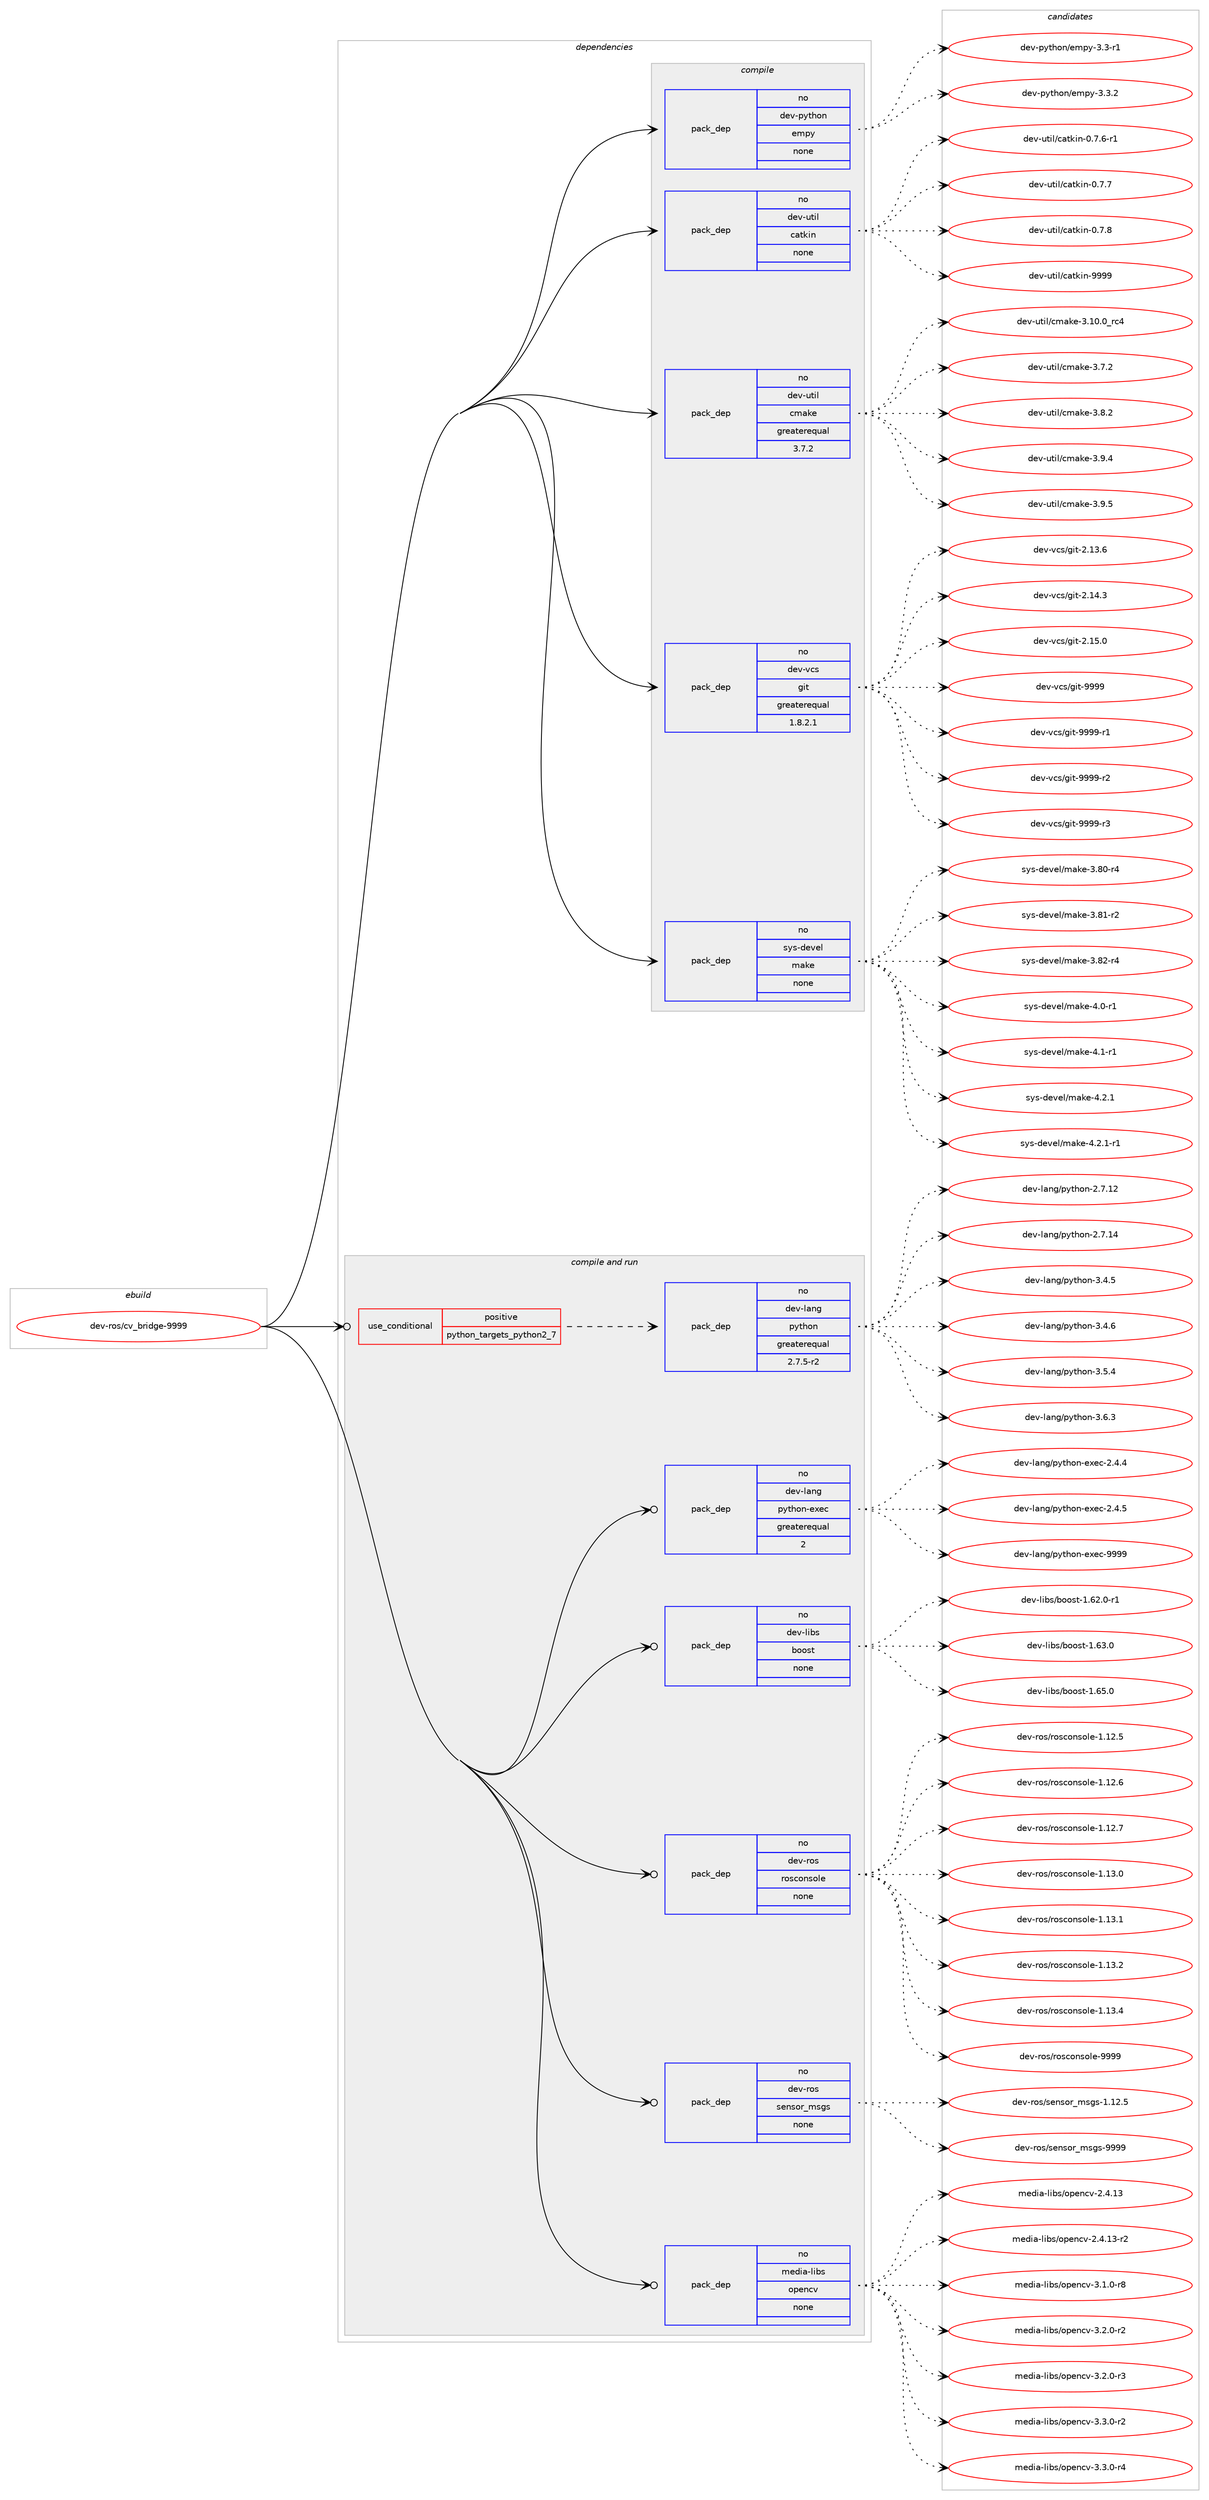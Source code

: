 digraph prolog {

# *************
# Graph options
# *************

newrank=true;
concentrate=true;
compound=true;
graph [rankdir=LR,fontname=Helvetica,fontsize=10,ranksep=1.5];#, ranksep=2.5, nodesep=0.2];
edge  [arrowhead=vee];
node  [fontname=Helvetica,fontsize=10];

# **********
# The ebuild
# **********

subgraph cluster_leftcol {
color=gray;
rank=same;
label=<<i>ebuild</i>>;
id [label="dev-ros/cv_bridge-9999", color=red, width=4, href="../dev-ros/cv_bridge-9999.svg"];
}

# ****************
# The dependencies
# ****************

subgraph cluster_midcol {
color=gray;
label=<<i>dependencies</i>>;
subgraph cluster_compile {
fillcolor="#eeeeee";
style=filled;
label=<<i>compile</i>>;
subgraph pack150847 {
dependency199973 [label=<<TABLE BORDER="0" CELLBORDER="1" CELLSPACING="0" CELLPADDING="4" WIDTH="220"><TR><TD ROWSPAN="6" CELLPADDING="30">pack_dep</TD></TR><TR><TD WIDTH="110">no</TD></TR><TR><TD>dev-python</TD></TR><TR><TD>empy</TD></TR><TR><TD>none</TD></TR><TR><TD></TD></TR></TABLE>>, shape=none, color=blue];
}
id:e -> dependency199973:w [weight=20,style="solid",arrowhead="vee"];
subgraph pack150848 {
dependency199974 [label=<<TABLE BORDER="0" CELLBORDER="1" CELLSPACING="0" CELLPADDING="4" WIDTH="220"><TR><TD ROWSPAN="6" CELLPADDING="30">pack_dep</TD></TR><TR><TD WIDTH="110">no</TD></TR><TR><TD>dev-util</TD></TR><TR><TD>catkin</TD></TR><TR><TD>none</TD></TR><TR><TD></TD></TR></TABLE>>, shape=none, color=blue];
}
id:e -> dependency199974:w [weight=20,style="solid",arrowhead="vee"];
subgraph pack150849 {
dependency199975 [label=<<TABLE BORDER="0" CELLBORDER="1" CELLSPACING="0" CELLPADDING="4" WIDTH="220"><TR><TD ROWSPAN="6" CELLPADDING="30">pack_dep</TD></TR><TR><TD WIDTH="110">no</TD></TR><TR><TD>dev-util</TD></TR><TR><TD>cmake</TD></TR><TR><TD>greaterequal</TD></TR><TR><TD>3.7.2</TD></TR></TABLE>>, shape=none, color=blue];
}
id:e -> dependency199975:w [weight=20,style="solid",arrowhead="vee"];
subgraph pack150850 {
dependency199976 [label=<<TABLE BORDER="0" CELLBORDER="1" CELLSPACING="0" CELLPADDING="4" WIDTH="220"><TR><TD ROWSPAN="6" CELLPADDING="30">pack_dep</TD></TR><TR><TD WIDTH="110">no</TD></TR><TR><TD>dev-vcs</TD></TR><TR><TD>git</TD></TR><TR><TD>greaterequal</TD></TR><TR><TD>1.8.2.1</TD></TR></TABLE>>, shape=none, color=blue];
}
id:e -> dependency199976:w [weight=20,style="solid",arrowhead="vee"];
subgraph pack150851 {
dependency199977 [label=<<TABLE BORDER="0" CELLBORDER="1" CELLSPACING="0" CELLPADDING="4" WIDTH="220"><TR><TD ROWSPAN="6" CELLPADDING="30">pack_dep</TD></TR><TR><TD WIDTH="110">no</TD></TR><TR><TD>sys-devel</TD></TR><TR><TD>make</TD></TR><TR><TD>none</TD></TR><TR><TD></TD></TR></TABLE>>, shape=none, color=blue];
}
id:e -> dependency199977:w [weight=20,style="solid",arrowhead="vee"];
}
subgraph cluster_compileandrun {
fillcolor="#eeeeee";
style=filled;
label=<<i>compile and run</i>>;
subgraph cond45139 {
dependency199978 [label=<<TABLE BORDER="0" CELLBORDER="1" CELLSPACING="0" CELLPADDING="4"><TR><TD ROWSPAN="3" CELLPADDING="10">use_conditional</TD></TR><TR><TD>positive</TD></TR><TR><TD>python_targets_python2_7</TD></TR></TABLE>>, shape=none, color=red];
subgraph pack150852 {
dependency199979 [label=<<TABLE BORDER="0" CELLBORDER="1" CELLSPACING="0" CELLPADDING="4" WIDTH="220"><TR><TD ROWSPAN="6" CELLPADDING="30">pack_dep</TD></TR><TR><TD WIDTH="110">no</TD></TR><TR><TD>dev-lang</TD></TR><TR><TD>python</TD></TR><TR><TD>greaterequal</TD></TR><TR><TD>2.7.5-r2</TD></TR></TABLE>>, shape=none, color=blue];
}
dependency199978:e -> dependency199979:w [weight=20,style="dashed",arrowhead="vee"];
}
id:e -> dependency199978:w [weight=20,style="solid",arrowhead="odotvee"];
subgraph pack150853 {
dependency199980 [label=<<TABLE BORDER="0" CELLBORDER="1" CELLSPACING="0" CELLPADDING="4" WIDTH="220"><TR><TD ROWSPAN="6" CELLPADDING="30">pack_dep</TD></TR><TR><TD WIDTH="110">no</TD></TR><TR><TD>dev-lang</TD></TR><TR><TD>python-exec</TD></TR><TR><TD>greaterequal</TD></TR><TR><TD>2</TD></TR></TABLE>>, shape=none, color=blue];
}
id:e -> dependency199980:w [weight=20,style="solid",arrowhead="odotvee"];
subgraph pack150854 {
dependency199981 [label=<<TABLE BORDER="0" CELLBORDER="1" CELLSPACING="0" CELLPADDING="4" WIDTH="220"><TR><TD ROWSPAN="6" CELLPADDING="30">pack_dep</TD></TR><TR><TD WIDTH="110">no</TD></TR><TR><TD>dev-libs</TD></TR><TR><TD>boost</TD></TR><TR><TD>none</TD></TR><TR><TD></TD></TR></TABLE>>, shape=none, color=blue];
}
id:e -> dependency199981:w [weight=20,style="solid",arrowhead="odotvee"];
subgraph pack150855 {
dependency199982 [label=<<TABLE BORDER="0" CELLBORDER="1" CELLSPACING="0" CELLPADDING="4" WIDTH="220"><TR><TD ROWSPAN="6" CELLPADDING="30">pack_dep</TD></TR><TR><TD WIDTH="110">no</TD></TR><TR><TD>dev-ros</TD></TR><TR><TD>rosconsole</TD></TR><TR><TD>none</TD></TR><TR><TD></TD></TR></TABLE>>, shape=none, color=blue];
}
id:e -> dependency199982:w [weight=20,style="solid",arrowhead="odotvee"];
subgraph pack150856 {
dependency199983 [label=<<TABLE BORDER="0" CELLBORDER="1" CELLSPACING="0" CELLPADDING="4" WIDTH="220"><TR><TD ROWSPAN="6" CELLPADDING="30">pack_dep</TD></TR><TR><TD WIDTH="110">no</TD></TR><TR><TD>dev-ros</TD></TR><TR><TD>sensor_msgs</TD></TR><TR><TD>none</TD></TR><TR><TD></TD></TR></TABLE>>, shape=none, color=blue];
}
id:e -> dependency199983:w [weight=20,style="solid",arrowhead="odotvee"];
subgraph pack150857 {
dependency199984 [label=<<TABLE BORDER="0" CELLBORDER="1" CELLSPACING="0" CELLPADDING="4" WIDTH="220"><TR><TD ROWSPAN="6" CELLPADDING="30">pack_dep</TD></TR><TR><TD WIDTH="110">no</TD></TR><TR><TD>media-libs</TD></TR><TR><TD>opencv</TD></TR><TR><TD>none</TD></TR><TR><TD></TD></TR></TABLE>>, shape=none, color=blue];
}
id:e -> dependency199984:w [weight=20,style="solid",arrowhead="odotvee"];
}
subgraph cluster_run {
fillcolor="#eeeeee";
style=filled;
label=<<i>run</i>>;
}
}

# **************
# The candidates
# **************

subgraph cluster_choices {
rank=same;
color=gray;
label=<<i>candidates</i>>;

subgraph choice150847 {
color=black;
nodesep=1;
choice1001011184511212111610411111047101109112121455146514511449 [label="dev-python/empy-3.3-r1", color=red, width=4,href="../dev-python/empy-3.3-r1.svg"];
choice1001011184511212111610411111047101109112121455146514650 [label="dev-python/empy-3.3.2", color=red, width=4,href="../dev-python/empy-3.3.2.svg"];
dependency199973:e -> choice1001011184511212111610411111047101109112121455146514511449:w [style=dotted,weight="100"];
dependency199973:e -> choice1001011184511212111610411111047101109112121455146514650:w [style=dotted,weight="100"];
}
subgraph choice150848 {
color=black;
nodesep=1;
choice100101118451171161051084799971161071051104548465546544511449 [label="dev-util/catkin-0.7.6-r1", color=red, width=4,href="../dev-util/catkin-0.7.6-r1.svg"];
choice10010111845117116105108479997116107105110454846554655 [label="dev-util/catkin-0.7.7", color=red, width=4,href="../dev-util/catkin-0.7.7.svg"];
choice10010111845117116105108479997116107105110454846554656 [label="dev-util/catkin-0.7.8", color=red, width=4,href="../dev-util/catkin-0.7.8.svg"];
choice100101118451171161051084799971161071051104557575757 [label="dev-util/catkin-9999", color=red, width=4,href="../dev-util/catkin-9999.svg"];
dependency199974:e -> choice100101118451171161051084799971161071051104548465546544511449:w [style=dotted,weight="100"];
dependency199974:e -> choice10010111845117116105108479997116107105110454846554655:w [style=dotted,weight="100"];
dependency199974:e -> choice10010111845117116105108479997116107105110454846554656:w [style=dotted,weight="100"];
dependency199974:e -> choice100101118451171161051084799971161071051104557575757:w [style=dotted,weight="100"];
}
subgraph choice150849 {
color=black;
nodesep=1;
choice1001011184511711610510847991099710710145514649484648951149952 [label="dev-util/cmake-3.10.0_rc4", color=red, width=4,href="../dev-util/cmake-3.10.0_rc4.svg"];
choice10010111845117116105108479910997107101455146554650 [label="dev-util/cmake-3.7.2", color=red, width=4,href="../dev-util/cmake-3.7.2.svg"];
choice10010111845117116105108479910997107101455146564650 [label="dev-util/cmake-3.8.2", color=red, width=4,href="../dev-util/cmake-3.8.2.svg"];
choice10010111845117116105108479910997107101455146574652 [label="dev-util/cmake-3.9.4", color=red, width=4,href="../dev-util/cmake-3.9.4.svg"];
choice10010111845117116105108479910997107101455146574653 [label="dev-util/cmake-3.9.5", color=red, width=4,href="../dev-util/cmake-3.9.5.svg"];
dependency199975:e -> choice1001011184511711610510847991099710710145514649484648951149952:w [style=dotted,weight="100"];
dependency199975:e -> choice10010111845117116105108479910997107101455146554650:w [style=dotted,weight="100"];
dependency199975:e -> choice10010111845117116105108479910997107101455146564650:w [style=dotted,weight="100"];
dependency199975:e -> choice10010111845117116105108479910997107101455146574652:w [style=dotted,weight="100"];
dependency199975:e -> choice10010111845117116105108479910997107101455146574653:w [style=dotted,weight="100"];
}
subgraph choice150850 {
color=black;
nodesep=1;
choice10010111845118991154710310511645504649514654 [label="dev-vcs/git-2.13.6", color=red, width=4,href="../dev-vcs/git-2.13.6.svg"];
choice10010111845118991154710310511645504649524651 [label="dev-vcs/git-2.14.3", color=red, width=4,href="../dev-vcs/git-2.14.3.svg"];
choice10010111845118991154710310511645504649534648 [label="dev-vcs/git-2.15.0", color=red, width=4,href="../dev-vcs/git-2.15.0.svg"];
choice1001011184511899115471031051164557575757 [label="dev-vcs/git-9999", color=red, width=4,href="../dev-vcs/git-9999.svg"];
choice10010111845118991154710310511645575757574511449 [label="dev-vcs/git-9999-r1", color=red, width=4,href="../dev-vcs/git-9999-r1.svg"];
choice10010111845118991154710310511645575757574511450 [label="dev-vcs/git-9999-r2", color=red, width=4,href="../dev-vcs/git-9999-r2.svg"];
choice10010111845118991154710310511645575757574511451 [label="dev-vcs/git-9999-r3", color=red, width=4,href="../dev-vcs/git-9999-r3.svg"];
dependency199976:e -> choice10010111845118991154710310511645504649514654:w [style=dotted,weight="100"];
dependency199976:e -> choice10010111845118991154710310511645504649524651:w [style=dotted,weight="100"];
dependency199976:e -> choice10010111845118991154710310511645504649534648:w [style=dotted,weight="100"];
dependency199976:e -> choice1001011184511899115471031051164557575757:w [style=dotted,weight="100"];
dependency199976:e -> choice10010111845118991154710310511645575757574511449:w [style=dotted,weight="100"];
dependency199976:e -> choice10010111845118991154710310511645575757574511450:w [style=dotted,weight="100"];
dependency199976:e -> choice10010111845118991154710310511645575757574511451:w [style=dotted,weight="100"];
}
subgraph choice150851 {
color=black;
nodesep=1;
choice11512111545100101118101108471099710710145514656484511452 [label="sys-devel/make-3.80-r4", color=red, width=4,href="../sys-devel/make-3.80-r4.svg"];
choice11512111545100101118101108471099710710145514656494511450 [label="sys-devel/make-3.81-r2", color=red, width=4,href="../sys-devel/make-3.81-r2.svg"];
choice11512111545100101118101108471099710710145514656504511452 [label="sys-devel/make-3.82-r4", color=red, width=4,href="../sys-devel/make-3.82-r4.svg"];
choice115121115451001011181011084710997107101455246484511449 [label="sys-devel/make-4.0-r1", color=red, width=4,href="../sys-devel/make-4.0-r1.svg"];
choice115121115451001011181011084710997107101455246494511449 [label="sys-devel/make-4.1-r1", color=red, width=4,href="../sys-devel/make-4.1-r1.svg"];
choice115121115451001011181011084710997107101455246504649 [label="sys-devel/make-4.2.1", color=red, width=4,href="../sys-devel/make-4.2.1.svg"];
choice1151211154510010111810110847109971071014552465046494511449 [label="sys-devel/make-4.2.1-r1", color=red, width=4,href="../sys-devel/make-4.2.1-r1.svg"];
dependency199977:e -> choice11512111545100101118101108471099710710145514656484511452:w [style=dotted,weight="100"];
dependency199977:e -> choice11512111545100101118101108471099710710145514656494511450:w [style=dotted,weight="100"];
dependency199977:e -> choice11512111545100101118101108471099710710145514656504511452:w [style=dotted,weight="100"];
dependency199977:e -> choice115121115451001011181011084710997107101455246484511449:w [style=dotted,weight="100"];
dependency199977:e -> choice115121115451001011181011084710997107101455246494511449:w [style=dotted,weight="100"];
dependency199977:e -> choice115121115451001011181011084710997107101455246504649:w [style=dotted,weight="100"];
dependency199977:e -> choice1151211154510010111810110847109971071014552465046494511449:w [style=dotted,weight="100"];
}
subgraph choice150852 {
color=black;
nodesep=1;
choice10010111845108971101034711212111610411111045504655464950 [label="dev-lang/python-2.7.12", color=red, width=4,href="../dev-lang/python-2.7.12.svg"];
choice10010111845108971101034711212111610411111045504655464952 [label="dev-lang/python-2.7.14", color=red, width=4,href="../dev-lang/python-2.7.14.svg"];
choice100101118451089711010347112121116104111110455146524653 [label="dev-lang/python-3.4.5", color=red, width=4,href="../dev-lang/python-3.4.5.svg"];
choice100101118451089711010347112121116104111110455146524654 [label="dev-lang/python-3.4.6", color=red, width=4,href="../dev-lang/python-3.4.6.svg"];
choice100101118451089711010347112121116104111110455146534652 [label="dev-lang/python-3.5.4", color=red, width=4,href="../dev-lang/python-3.5.4.svg"];
choice100101118451089711010347112121116104111110455146544651 [label="dev-lang/python-3.6.3", color=red, width=4,href="../dev-lang/python-3.6.3.svg"];
dependency199979:e -> choice10010111845108971101034711212111610411111045504655464950:w [style=dotted,weight="100"];
dependency199979:e -> choice10010111845108971101034711212111610411111045504655464952:w [style=dotted,weight="100"];
dependency199979:e -> choice100101118451089711010347112121116104111110455146524653:w [style=dotted,weight="100"];
dependency199979:e -> choice100101118451089711010347112121116104111110455146524654:w [style=dotted,weight="100"];
dependency199979:e -> choice100101118451089711010347112121116104111110455146534652:w [style=dotted,weight="100"];
dependency199979:e -> choice100101118451089711010347112121116104111110455146544651:w [style=dotted,weight="100"];
}
subgraph choice150853 {
color=black;
nodesep=1;
choice1001011184510897110103471121211161041111104510112010199455046524652 [label="dev-lang/python-exec-2.4.4", color=red, width=4,href="../dev-lang/python-exec-2.4.4.svg"];
choice1001011184510897110103471121211161041111104510112010199455046524653 [label="dev-lang/python-exec-2.4.5", color=red, width=4,href="../dev-lang/python-exec-2.4.5.svg"];
choice10010111845108971101034711212111610411111045101120101994557575757 [label="dev-lang/python-exec-9999", color=red, width=4,href="../dev-lang/python-exec-9999.svg"];
dependency199980:e -> choice1001011184510897110103471121211161041111104510112010199455046524652:w [style=dotted,weight="100"];
dependency199980:e -> choice1001011184510897110103471121211161041111104510112010199455046524653:w [style=dotted,weight="100"];
dependency199980:e -> choice10010111845108971101034711212111610411111045101120101994557575757:w [style=dotted,weight="100"];
}
subgraph choice150854 {
color=black;
nodesep=1;
choice10010111845108105981154798111111115116454946545046484511449 [label="dev-libs/boost-1.62.0-r1", color=red, width=4,href="../dev-libs/boost-1.62.0-r1.svg"];
choice1001011184510810598115479811111111511645494654514648 [label="dev-libs/boost-1.63.0", color=red, width=4,href="../dev-libs/boost-1.63.0.svg"];
choice1001011184510810598115479811111111511645494654534648 [label="dev-libs/boost-1.65.0", color=red, width=4,href="../dev-libs/boost-1.65.0.svg"];
dependency199981:e -> choice10010111845108105981154798111111115116454946545046484511449:w [style=dotted,weight="100"];
dependency199981:e -> choice1001011184510810598115479811111111511645494654514648:w [style=dotted,weight="100"];
dependency199981:e -> choice1001011184510810598115479811111111511645494654534648:w [style=dotted,weight="100"];
}
subgraph choice150855 {
color=black;
nodesep=1;
choice10010111845114111115471141111159911111011511110810145494649504653 [label="dev-ros/rosconsole-1.12.5", color=red, width=4,href="../dev-ros/rosconsole-1.12.5.svg"];
choice10010111845114111115471141111159911111011511110810145494649504654 [label="dev-ros/rosconsole-1.12.6", color=red, width=4,href="../dev-ros/rosconsole-1.12.6.svg"];
choice10010111845114111115471141111159911111011511110810145494649504655 [label="dev-ros/rosconsole-1.12.7", color=red, width=4,href="../dev-ros/rosconsole-1.12.7.svg"];
choice10010111845114111115471141111159911111011511110810145494649514648 [label="dev-ros/rosconsole-1.13.0", color=red, width=4,href="../dev-ros/rosconsole-1.13.0.svg"];
choice10010111845114111115471141111159911111011511110810145494649514649 [label="dev-ros/rosconsole-1.13.1", color=red, width=4,href="../dev-ros/rosconsole-1.13.1.svg"];
choice10010111845114111115471141111159911111011511110810145494649514650 [label="dev-ros/rosconsole-1.13.2", color=red, width=4,href="../dev-ros/rosconsole-1.13.2.svg"];
choice10010111845114111115471141111159911111011511110810145494649514652 [label="dev-ros/rosconsole-1.13.4", color=red, width=4,href="../dev-ros/rosconsole-1.13.4.svg"];
choice1001011184511411111547114111115991111101151111081014557575757 [label="dev-ros/rosconsole-9999", color=red, width=4,href="../dev-ros/rosconsole-9999.svg"];
dependency199982:e -> choice10010111845114111115471141111159911111011511110810145494649504653:w [style=dotted,weight="100"];
dependency199982:e -> choice10010111845114111115471141111159911111011511110810145494649504654:w [style=dotted,weight="100"];
dependency199982:e -> choice10010111845114111115471141111159911111011511110810145494649504655:w [style=dotted,weight="100"];
dependency199982:e -> choice10010111845114111115471141111159911111011511110810145494649514648:w [style=dotted,weight="100"];
dependency199982:e -> choice10010111845114111115471141111159911111011511110810145494649514649:w [style=dotted,weight="100"];
dependency199982:e -> choice10010111845114111115471141111159911111011511110810145494649514650:w [style=dotted,weight="100"];
dependency199982:e -> choice10010111845114111115471141111159911111011511110810145494649514652:w [style=dotted,weight="100"];
dependency199982:e -> choice1001011184511411111547114111115991111101151111081014557575757:w [style=dotted,weight="100"];
}
subgraph choice150856 {
color=black;
nodesep=1;
choice10010111845114111115471151011101151111149510911510311545494649504653 [label="dev-ros/sensor_msgs-1.12.5", color=red, width=4,href="../dev-ros/sensor_msgs-1.12.5.svg"];
choice1001011184511411111547115101110115111114951091151031154557575757 [label="dev-ros/sensor_msgs-9999", color=red, width=4,href="../dev-ros/sensor_msgs-9999.svg"];
dependency199983:e -> choice10010111845114111115471151011101151111149510911510311545494649504653:w [style=dotted,weight="100"];
dependency199983:e -> choice1001011184511411111547115101110115111114951091151031154557575757:w [style=dotted,weight="100"];
}
subgraph choice150857 {
color=black;
nodesep=1;
choice109101100105974510810598115471111121011109911845504652464951 [label="media-libs/opencv-2.4.13", color=red, width=4,href="../media-libs/opencv-2.4.13.svg"];
choice1091011001059745108105981154711111210111099118455046524649514511450 [label="media-libs/opencv-2.4.13-r2", color=red, width=4,href="../media-libs/opencv-2.4.13-r2.svg"];
choice10910110010597451081059811547111112101110991184551464946484511456 [label="media-libs/opencv-3.1.0-r8", color=red, width=4,href="../media-libs/opencv-3.1.0-r8.svg"];
choice10910110010597451081059811547111112101110991184551465046484511450 [label="media-libs/opencv-3.2.0-r2", color=red, width=4,href="../media-libs/opencv-3.2.0-r2.svg"];
choice10910110010597451081059811547111112101110991184551465046484511451 [label="media-libs/opencv-3.2.0-r3", color=red, width=4,href="../media-libs/opencv-3.2.0-r3.svg"];
choice10910110010597451081059811547111112101110991184551465146484511450 [label="media-libs/opencv-3.3.0-r2", color=red, width=4,href="../media-libs/opencv-3.3.0-r2.svg"];
choice10910110010597451081059811547111112101110991184551465146484511452 [label="media-libs/opencv-3.3.0-r4", color=red, width=4,href="../media-libs/opencv-3.3.0-r4.svg"];
dependency199984:e -> choice109101100105974510810598115471111121011109911845504652464951:w [style=dotted,weight="100"];
dependency199984:e -> choice1091011001059745108105981154711111210111099118455046524649514511450:w [style=dotted,weight="100"];
dependency199984:e -> choice10910110010597451081059811547111112101110991184551464946484511456:w [style=dotted,weight="100"];
dependency199984:e -> choice10910110010597451081059811547111112101110991184551465046484511450:w [style=dotted,weight="100"];
dependency199984:e -> choice10910110010597451081059811547111112101110991184551465046484511451:w [style=dotted,weight="100"];
dependency199984:e -> choice10910110010597451081059811547111112101110991184551465146484511450:w [style=dotted,weight="100"];
dependency199984:e -> choice10910110010597451081059811547111112101110991184551465146484511452:w [style=dotted,weight="100"];
}
}

}
